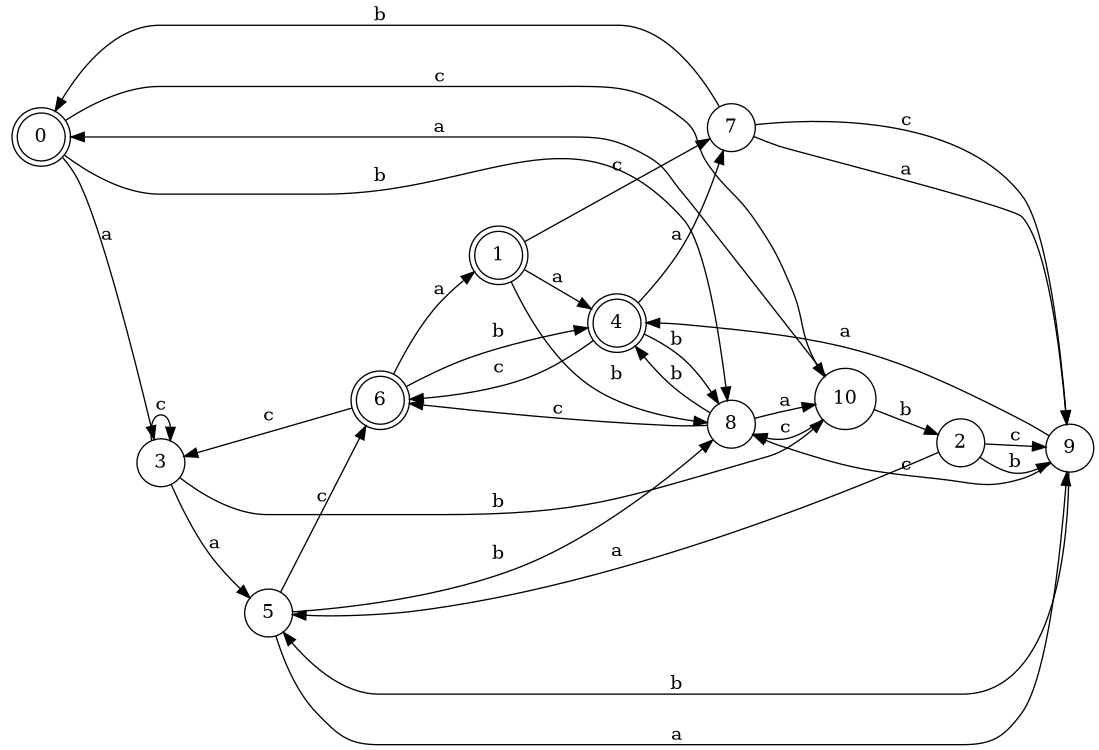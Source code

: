digraph n9_6 {
__start0 [label="" shape="none"];

rankdir=LR;
size="8,5";

s0 [style="rounded,filled", color="black", fillcolor="white" shape="doublecircle", label="0"];
s1 [style="rounded,filled", color="black", fillcolor="white" shape="doublecircle", label="1"];
s2 [style="filled", color="black", fillcolor="white" shape="circle", label="2"];
s3 [style="filled", color="black", fillcolor="white" shape="circle", label="3"];
s4 [style="rounded,filled", color="black", fillcolor="white" shape="doublecircle", label="4"];
s5 [style="filled", color="black", fillcolor="white" shape="circle", label="5"];
s6 [style="rounded,filled", color="black", fillcolor="white" shape="doublecircle", label="6"];
s7 [style="filled", color="black", fillcolor="white" shape="circle", label="7"];
s8 [style="filled", color="black", fillcolor="white" shape="circle", label="8"];
s9 [style="filled", color="black", fillcolor="white" shape="circle", label="9"];
s10 [style="filled", color="black", fillcolor="white" shape="circle", label="10"];
s0 -> s3 [label="a"];
s0 -> s8 [label="b"];
s0 -> s10 [label="c"];
s1 -> s4 [label="a"];
s1 -> s8 [label="b"];
s1 -> s7 [label="c"];
s2 -> s5 [label="a"];
s2 -> s9 [label="b"];
s2 -> s9 [label="c"];
s3 -> s5 [label="a"];
s3 -> s10 [label="b"];
s3 -> s3 [label="c"];
s4 -> s7 [label="a"];
s4 -> s8 [label="b"];
s4 -> s6 [label="c"];
s5 -> s9 [label="a"];
s5 -> s8 [label="b"];
s5 -> s6 [label="c"];
s6 -> s1 [label="a"];
s6 -> s4 [label="b"];
s6 -> s3 [label="c"];
s7 -> s9 [label="a"];
s7 -> s0 [label="b"];
s7 -> s9 [label="c"];
s8 -> s10 [label="a"];
s8 -> s4 [label="b"];
s8 -> s6 [label="c"];
s9 -> s4 [label="a"];
s9 -> s5 [label="b"];
s9 -> s8 [label="c"];
s10 -> s0 [label="a"];
s10 -> s2 [label="b"];
s10 -> s8 [label="c"];

}